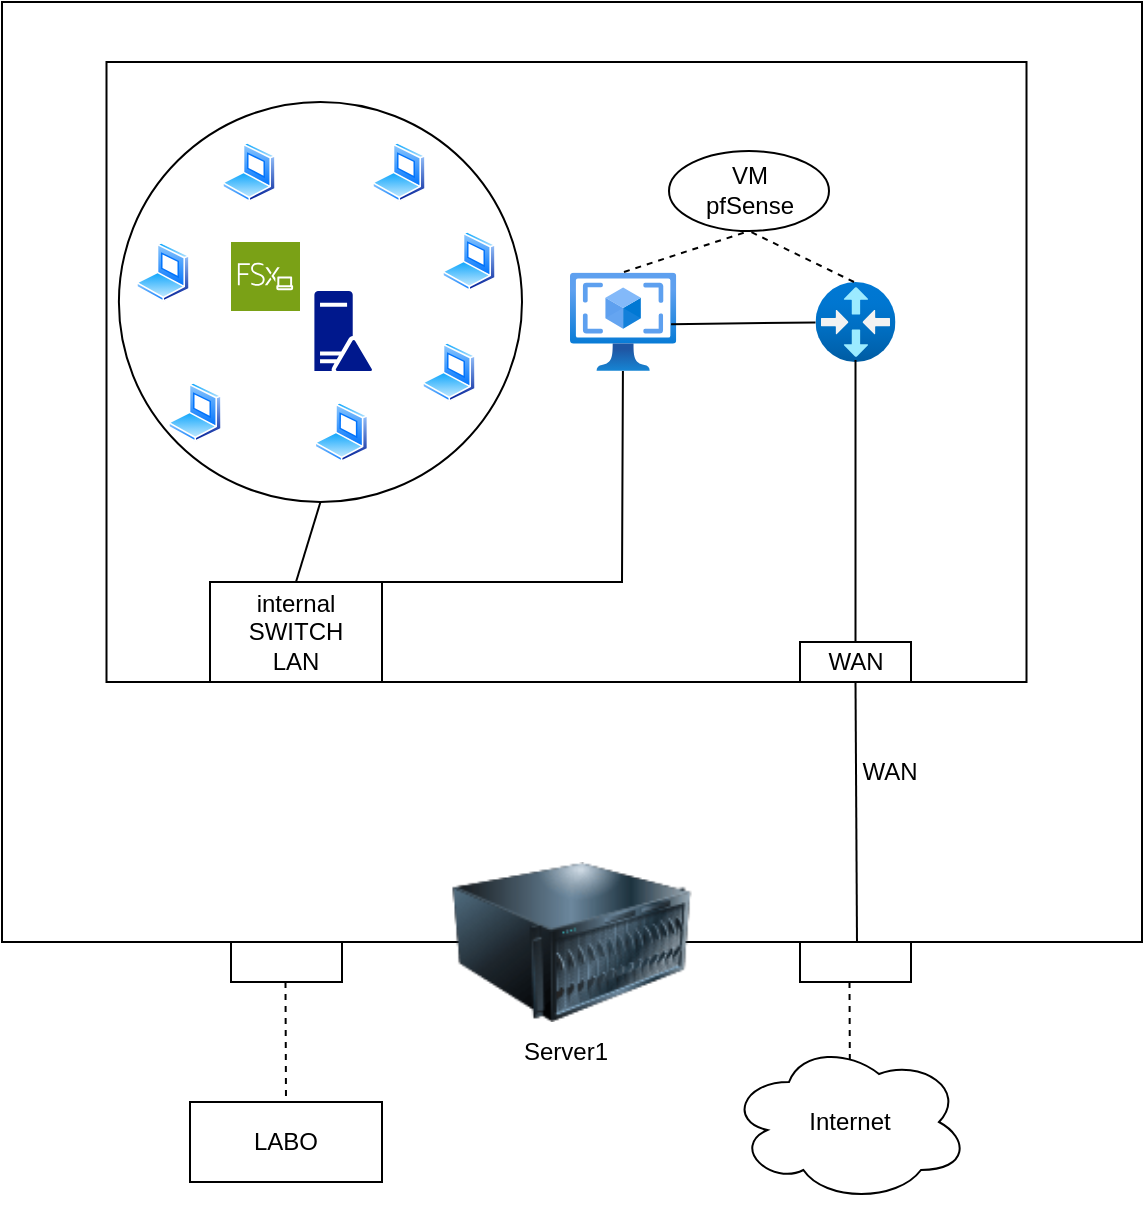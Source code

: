 <mxfile version="24.8.8">
  <diagram name="Page-1" id="1kNSgYMM8WJ6UvtnYfTc">
    <mxGraphModel dx="1434" dy="746" grid="1" gridSize="10" guides="1" tooltips="1" connect="1" arrows="1" fold="1" page="1" pageScale="1" pageWidth="827" pageHeight="1169" math="0" shadow="0">
      <root>
        <mxCell id="0" />
        <mxCell id="1" parent="0" />
        <mxCell id="__bNjg24uhGLs9WBQbdl-1" value="" style="rounded=0;whiteSpace=wrap;html=1;" parent="1" vertex="1">
          <mxGeometry x="110" y="120" width="570" height="470" as="geometry" />
        </mxCell>
        <mxCell id="h5MVEyiyJESEQ6UOqvcm-9" value="" style="rounded=0;whiteSpace=wrap;html=1;" parent="1" vertex="1">
          <mxGeometry x="162.25" y="150" width="460" height="310" as="geometry" />
        </mxCell>
        <mxCell id="h5MVEyiyJESEQ6UOqvcm-1" value="" style="image;aspect=fixed;html=1;points=[];align=center;fontSize=12;image=img/lib/azure2/compute/VM_Images_Classic.svg;" parent="1" vertex="1">
          <mxGeometry x="394" y="255.23" width="53.13" height="49.27" as="geometry" />
        </mxCell>
        <mxCell id="h5MVEyiyJESEQ6UOqvcm-2" value="" style="image;html=1;image=img/lib/clip_art/computers/Server_128x128.png" parent="1" vertex="1">
          <mxGeometry x="295" y="550" width="200" height="80" as="geometry" />
        </mxCell>
        <mxCell id="__bNjg24uhGLs9WBQbdl-2" value="" style="endArrow=none;html=1;rounded=0;entryX=0.75;entryY=1;entryDx=0;entryDy=0;exitX=0.5;exitY=1;exitDx=0;exitDy=0;" parent="1" source="__bNjg24uhGLs9WBQbdl-14" target="__bNjg24uhGLs9WBQbdl-1" edge="1">
          <mxGeometry width="50" height="50" relative="1" as="geometry">
            <mxPoint x="390" y="430" as="sourcePoint" />
            <mxPoint x="440" y="380" as="targetPoint" />
            <Array as="points" />
          </mxGeometry>
        </mxCell>
        <mxCell id="h5MVEyiyJESEQ6UOqvcm-4" value="" style="image;aspect=fixed;html=1;points=[];align=center;fontSize=12;image=img/lib/azure2/networking/Virtual_Router.svg;" parent="1" vertex="1">
          <mxGeometry x="516.75" y="260" width="40" height="40" as="geometry" />
        </mxCell>
        <mxCell id="__bNjg24uhGLs9WBQbdl-5" value="" style="rounded=0;whiteSpace=wrap;html=1;" parent="1" vertex="1">
          <mxGeometry x="224.5" y="590" width="55.5" height="20" as="geometry" />
        </mxCell>
        <mxCell id="__bNjg24uhGLs9WBQbdl-6" value="" style="rounded=0;whiteSpace=wrap;html=1;" parent="1" vertex="1">
          <mxGeometry x="509" y="590" width="55.5" height="20" as="geometry" />
        </mxCell>
        <mxCell id="__bNjg24uhGLs9WBQbdl-7" value="Server1&lt;span style=&quot;color: rgba(0, 0, 0, 0); font-family: monospace; font-size: 0px; text-align: start; text-wrap-mode: nowrap;&quot;&gt;%3CmxGraphModel%3E%3Croot%3E%3CmxCell%20id%3D%220%22%2F%3E%3CmxCell%20id%3D%221%22%20parent%3D%220%22%2F%3E%3CmxCell%20id%3D%222%22%20value%3D%22VM%20pfSense%22%20style%3D%22text%3Bhtml%3D1%3Balign%3Dcenter%3BverticalAlign%3Dmiddle%3BwhiteSpace%3Dwrap%3Brounded%3D0%3B%22%20vertex%3D%221%22%20parent%3D%221%22%3E%3CmxGeometry%20x%3D%22419%22%20y%3D%22401%22%20width%3D%2260%22%20height%3D%2230%22%20as%3D%22geometry%22%2F%3E%3C%2FmxCell%3E%3C%2Froot%3E%3C%2FmxGraphModel%3E&lt;/span&gt;" style="text;html=1;align=center;verticalAlign=middle;whiteSpace=wrap;rounded=0;" parent="1" vertex="1">
          <mxGeometry x="362.25" y="630" width="60" height="30" as="geometry" />
        </mxCell>
        <mxCell id="__bNjg24uhGLs9WBQbdl-9" value="WAN" style="text;html=1;align=center;verticalAlign=middle;whiteSpace=wrap;rounded=0;" parent="1" vertex="1">
          <mxGeometry x="523.5" y="490" width="60" height="30" as="geometry" />
        </mxCell>
        <mxCell id="__bNjg24uhGLs9WBQbdl-11" value="" style="endArrow=none;dashed=1;html=1;rounded=0;exitX=0.5;exitY=1;exitDx=0;exitDy=0;" parent="1" edge="1">
          <mxGeometry width="50" height="50" relative="1" as="geometry">
            <mxPoint x="533.75" y="610" as="sourcePoint" />
            <mxPoint x="534" y="670" as="targetPoint" />
            <Array as="points" />
          </mxGeometry>
        </mxCell>
        <mxCell id="__bNjg24uhGLs9WBQbdl-10" value="Internet" style="ellipse;shape=cloud;whiteSpace=wrap;html=1;" parent="1" vertex="1">
          <mxGeometry x="473.5" y="640" width="120" height="80" as="geometry" />
        </mxCell>
        <mxCell id="__bNjg24uhGLs9WBQbdl-12" value="" style="endArrow=none;dashed=1;html=1;rounded=0;exitX=0.5;exitY=1;exitDx=0;exitDy=0;" parent="1" edge="1">
          <mxGeometry width="50" height="50" relative="1" as="geometry">
            <mxPoint x="251.75" y="610" as="sourcePoint" />
            <mxPoint x="252" y="670" as="targetPoint" />
            <Array as="points" />
          </mxGeometry>
        </mxCell>
        <mxCell id="__bNjg24uhGLs9WBQbdl-13" value="LABO" style="rounded=0;whiteSpace=wrap;html=1;" parent="1" vertex="1">
          <mxGeometry x="204" y="670" width="96" height="40" as="geometry" />
        </mxCell>
        <mxCell id="__bNjg24uhGLs9WBQbdl-14" value="WAN" style="rounded=0;whiteSpace=wrap;html=1;" parent="1" vertex="1">
          <mxGeometry x="509" y="440" width="55.5" height="20" as="geometry" />
        </mxCell>
        <mxCell id="__bNjg24uhGLs9WBQbdl-15" value="internal SWITCH&lt;div&gt;LAN&lt;/div&gt;" style="rounded=0;whiteSpace=wrap;html=1;" parent="1" vertex="1">
          <mxGeometry x="214" y="410" width="86" height="50" as="geometry" />
        </mxCell>
        <mxCell id="__bNjg24uhGLs9WBQbdl-17" value="" style="endArrow=none;html=1;rounded=0;exitX=0.5;exitY=0;exitDx=0;exitDy=0;" parent="1" source="__bNjg24uhGLs9WBQbdl-15" target="h5MVEyiyJESEQ6UOqvcm-1" edge="1">
          <mxGeometry width="50" height="50" relative="1" as="geometry">
            <mxPoint x="390" y="430" as="sourcePoint" />
            <mxPoint x="440" y="380" as="targetPoint" />
            <Array as="points">
              <mxPoint x="420" y="410" />
            </Array>
          </mxGeometry>
        </mxCell>
        <mxCell id="__bNjg24uhGLs9WBQbdl-18" value="" style="endArrow=none;html=1;rounded=0;entryX=0.951;entryY=0.525;entryDx=0;entryDy=0;entryPerimeter=0;" parent="1" source="h5MVEyiyJESEQ6UOqvcm-4" target="h5MVEyiyJESEQ6UOqvcm-1" edge="1">
          <mxGeometry width="50" height="50" relative="1" as="geometry">
            <mxPoint x="390" y="430" as="sourcePoint" />
            <mxPoint x="440" y="380" as="targetPoint" />
          </mxGeometry>
        </mxCell>
        <mxCell id="__bNjg24uhGLs9WBQbdl-19" value="" style="endArrow=none;html=1;rounded=0;entryX=0.5;entryY=0.975;entryDx=0;entryDy=0;entryPerimeter=0;exitX=0.5;exitY=0;exitDx=0;exitDy=0;" parent="1" source="__bNjg24uhGLs9WBQbdl-14" target="h5MVEyiyJESEQ6UOqvcm-4" edge="1">
          <mxGeometry width="50" height="50" relative="1" as="geometry">
            <mxPoint x="390" y="430" as="sourcePoint" />
            <mxPoint x="440" y="370" as="targetPoint" />
          </mxGeometry>
        </mxCell>
        <mxCell id="__bNjg24uhGLs9WBQbdl-25" value="" style="ellipse;whiteSpace=wrap;html=1;" parent="1" vertex="1">
          <mxGeometry x="168.45" y="170" width="201.55" height="200" as="geometry" />
        </mxCell>
        <mxCell id="__bNjg24uhGLs9WBQbdl-26" value="" style="sketch=0;points=[[0,0,0],[0.25,0,0],[0.5,0,0],[0.75,0,0],[1,0,0],[0,1,0],[0.25,1,0],[0.5,1,0],[0.75,1,0],[1,1,0],[0,0.25,0],[0,0.5,0],[0,0.75,0],[1,0.25,0],[1,0.5,0],[1,0.75,0]];outlineConnect=0;fontColor=#232F3E;fillColor=#7AA116;strokeColor=#ffffff;dashed=0;verticalLabelPosition=bottom;verticalAlign=top;align=center;html=1;fontSize=12;fontStyle=0;aspect=fixed;shape=mxgraph.aws4.resourceIcon;resIcon=mxgraph.aws4.fsx_for_windows_file_server;" parent="1" vertex="1">
          <mxGeometry x="224.5" y="240" width="34.5" height="34.5" as="geometry" />
        </mxCell>
        <mxCell id="__bNjg24uhGLs9WBQbdl-27" value="" style="image;aspect=fixed;perimeter=ellipsePerimeter;html=1;align=center;shadow=0;dashed=0;spacingTop=3;image=img/lib/active_directory/laptop_client.svg;" parent="1" vertex="1">
          <mxGeometry x="330" y="234.5" width="27" height="30" as="geometry" />
        </mxCell>
        <mxCell id="__bNjg24uhGLs9WBQbdl-28" value="" style="image;aspect=fixed;perimeter=ellipsePerimeter;html=1;align=center;shadow=0;dashed=0;spacingTop=3;image=img/lib/active_directory/laptop_client.svg;" parent="1" vertex="1">
          <mxGeometry x="295" y="190" width="27" height="30" as="geometry" />
        </mxCell>
        <mxCell id="__bNjg24uhGLs9WBQbdl-29" value="" style="image;aspect=fixed;perimeter=ellipsePerimeter;html=1;align=center;shadow=0;dashed=0;spacingTop=3;image=img/lib/active_directory/laptop_client.svg;" parent="1" vertex="1">
          <mxGeometry x="220" y="190" width="27" height="30" as="geometry" />
        </mxCell>
        <mxCell id="__bNjg24uhGLs9WBQbdl-30" value="" style="image;aspect=fixed;perimeter=ellipsePerimeter;html=1;align=center;shadow=0;dashed=0;spacingTop=3;image=img/lib/active_directory/laptop_client.svg;" parent="1" vertex="1">
          <mxGeometry x="177" y="240" width="27" height="30" as="geometry" />
        </mxCell>
        <mxCell id="__bNjg24uhGLs9WBQbdl-31" value="" style="image;aspect=fixed;perimeter=ellipsePerimeter;html=1;align=center;shadow=0;dashed=0;spacingTop=3;image=img/lib/active_directory/laptop_client.svg;" parent="1" vertex="1">
          <mxGeometry x="193" y="310" width="27" height="30" as="geometry" />
        </mxCell>
        <mxCell id="__bNjg24uhGLs9WBQbdl-32" value="" style="sketch=0;aspect=fixed;pointerEvents=1;shadow=0;dashed=0;html=1;strokeColor=none;labelPosition=center;verticalLabelPosition=bottom;verticalAlign=top;align=center;fillColor=#00188D;shape=mxgraph.mscae.enterprise.domain_controller" parent="1" vertex="1">
          <mxGeometry x="266.2" y="264.5" width="28.8" height="40" as="geometry" />
        </mxCell>
        <mxCell id="__bNjg24uhGLs9WBQbdl-33" value="" style="image;aspect=fixed;perimeter=ellipsePerimeter;html=1;align=center;shadow=0;dashed=0;spacingTop=3;image=img/lib/active_directory/laptop_client.svg;" parent="1" vertex="1">
          <mxGeometry x="320" y="290" width="27" height="30" as="geometry" />
        </mxCell>
        <mxCell id="__bNjg24uhGLs9WBQbdl-34" value="" style="image;aspect=fixed;perimeter=ellipsePerimeter;html=1;align=center;shadow=0;dashed=0;spacingTop=3;image=img/lib/active_directory/laptop_client.svg;" parent="1" vertex="1">
          <mxGeometry x="266.2" y="320" width="27" height="30" as="geometry" />
        </mxCell>
        <mxCell id="__bNjg24uhGLs9WBQbdl-35" value="" style="endArrow=none;html=1;rounded=0;entryX=0.5;entryY=1;entryDx=0;entryDy=0;exitX=0.5;exitY=0;exitDx=0;exitDy=0;" parent="1" source="__bNjg24uhGLs9WBQbdl-15" target="__bNjg24uhGLs9WBQbdl-25" edge="1">
          <mxGeometry width="50" height="50" relative="1" as="geometry">
            <mxPoint x="390" y="430" as="sourcePoint" />
            <mxPoint x="440" y="380" as="targetPoint" />
          </mxGeometry>
        </mxCell>
        <mxCell id="__bNjg24uhGLs9WBQbdl-36" value="" style="ellipse;whiteSpace=wrap;html=1;" parent="1" vertex="1">
          <mxGeometry x="443.5" y="194.5" width="80" height="40" as="geometry" />
        </mxCell>
        <mxCell id="__bNjg24uhGLs9WBQbdl-37" value="" style="endArrow=none;dashed=1;html=1;rounded=0;entryX=0.5;entryY=1;entryDx=0;entryDy=0;exitX=0.508;exitY=-0.005;exitDx=0;exitDy=0;exitPerimeter=0;" parent="1" source="h5MVEyiyJESEQ6UOqvcm-1" target="__bNjg24uhGLs9WBQbdl-36" edge="1">
          <mxGeometry width="50" height="50" relative="1" as="geometry">
            <mxPoint x="440" y="295" as="sourcePoint" />
            <mxPoint x="490" y="245" as="targetPoint" />
          </mxGeometry>
        </mxCell>
        <mxCell id="__bNjg24uhGLs9WBQbdl-38" value="" style="endArrow=none;dashed=1;html=1;rounded=0;entryX=0.5;entryY=1;entryDx=0;entryDy=0;" parent="1" target="__bNjg24uhGLs9WBQbdl-36" edge="1">
          <mxGeometry width="50" height="50" relative="1" as="geometry">
            <mxPoint x="536" y="260" as="sourcePoint" />
            <mxPoint x="480" y="240" as="targetPoint" />
          </mxGeometry>
        </mxCell>
        <mxCell id="__bNjg24uhGLs9WBQbdl-39" value="VM pfSense" style="text;html=1;align=center;verticalAlign=middle;whiteSpace=wrap;rounded=0;" parent="1" vertex="1">
          <mxGeometry x="453.5" y="198.5" width="60" height="30" as="geometry" />
        </mxCell>
      </root>
    </mxGraphModel>
  </diagram>
</mxfile>
